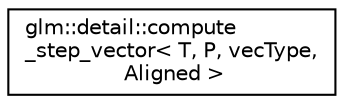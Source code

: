 digraph "Graphical Class Hierarchy"
{
 // LATEX_PDF_SIZE
  edge [fontname="Helvetica",fontsize="10",labelfontname="Helvetica",labelfontsize="10"];
  node [fontname="Helvetica",fontsize="10",shape=record];
  rankdir="LR";
  Node0 [label="glm::detail::compute\l_step_vector\< T, P, vecType,\l Aligned \>",height=0.2,width=0.4,color="black", fillcolor="white", style="filled",URL="$structglm_1_1detail_1_1compute__step__vector.html",tooltip=" "];
}
